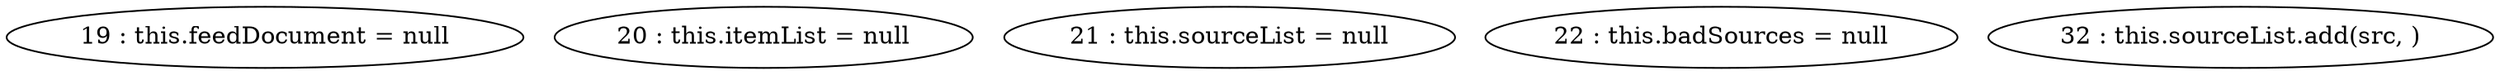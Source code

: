 digraph G {
"19 : this.feedDocument = null"
"20 : this.itemList = null"
"21 : this.sourceList = null"
"22 : this.badSources = null"
"32 : this.sourceList.add(src, )"
}